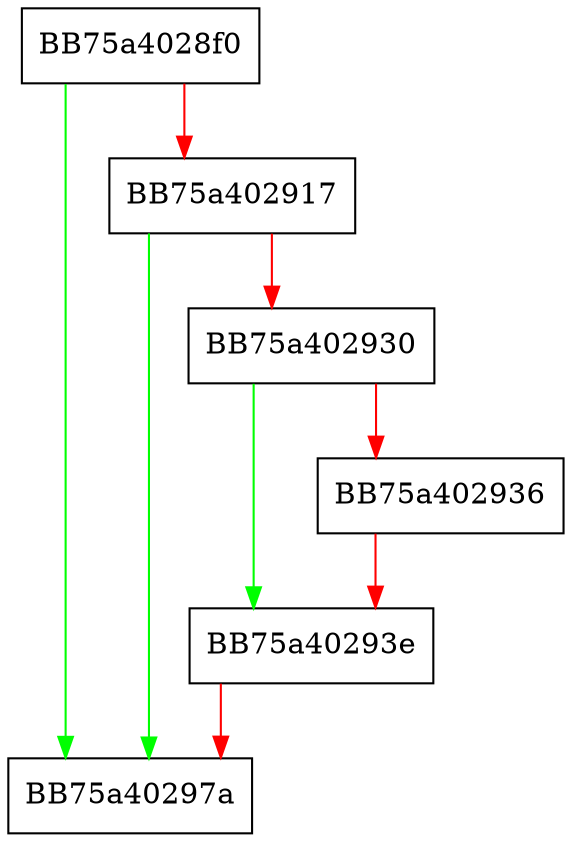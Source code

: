 digraph insert {
  node [shape="box"];
  graph [splines=ortho];
  BB75a4028f0 -> BB75a40297a [color="green"];
  BB75a4028f0 -> BB75a402917 [color="red"];
  BB75a402917 -> BB75a40297a [color="green"];
  BB75a402917 -> BB75a402930 [color="red"];
  BB75a402930 -> BB75a40293e [color="green"];
  BB75a402930 -> BB75a402936 [color="red"];
  BB75a402936 -> BB75a40293e [color="red"];
  BB75a40293e -> BB75a40297a [color="red"];
}